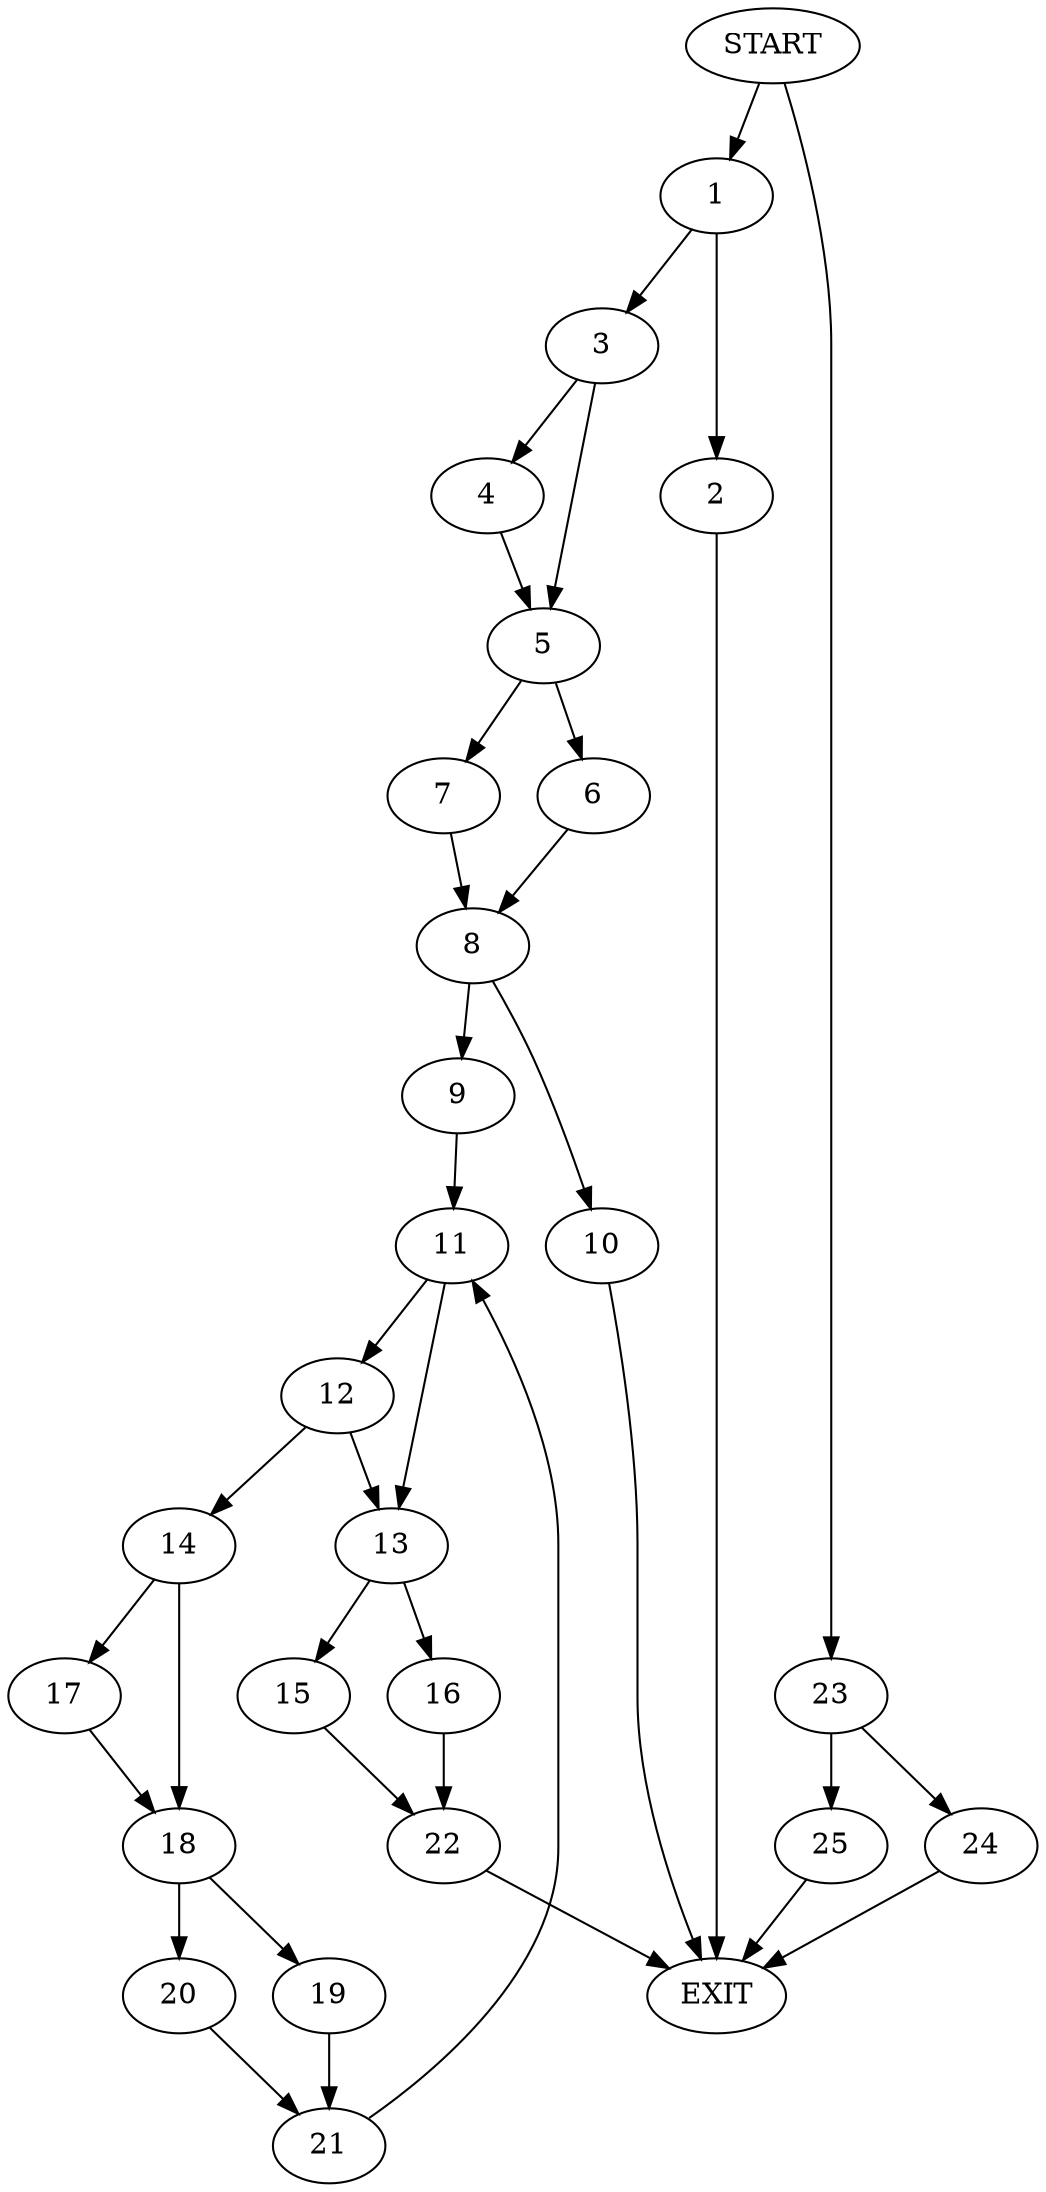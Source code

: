 digraph {
0 [label="START"]
26 [label="EXIT"]
0 -> 1
1 -> 2
1 -> 3
2 -> 26
3 -> 4
3 -> 5
5 -> 6
5 -> 7
4 -> 5
6 -> 8
7 -> 8
8 -> 9
8 -> 10
10 -> 26
9 -> 11
11 -> 12
11 -> 13
12 -> 14
12 -> 13
13 -> 15
13 -> 16
14 -> 17
14 -> 18
17 -> 18
18 -> 19
18 -> 20
19 -> 21
20 -> 21
21 -> 11
15 -> 22
16 -> 22
22 -> 26
0 -> 23
23 -> 24
23 -> 25
25 -> 26
24 -> 26
}
